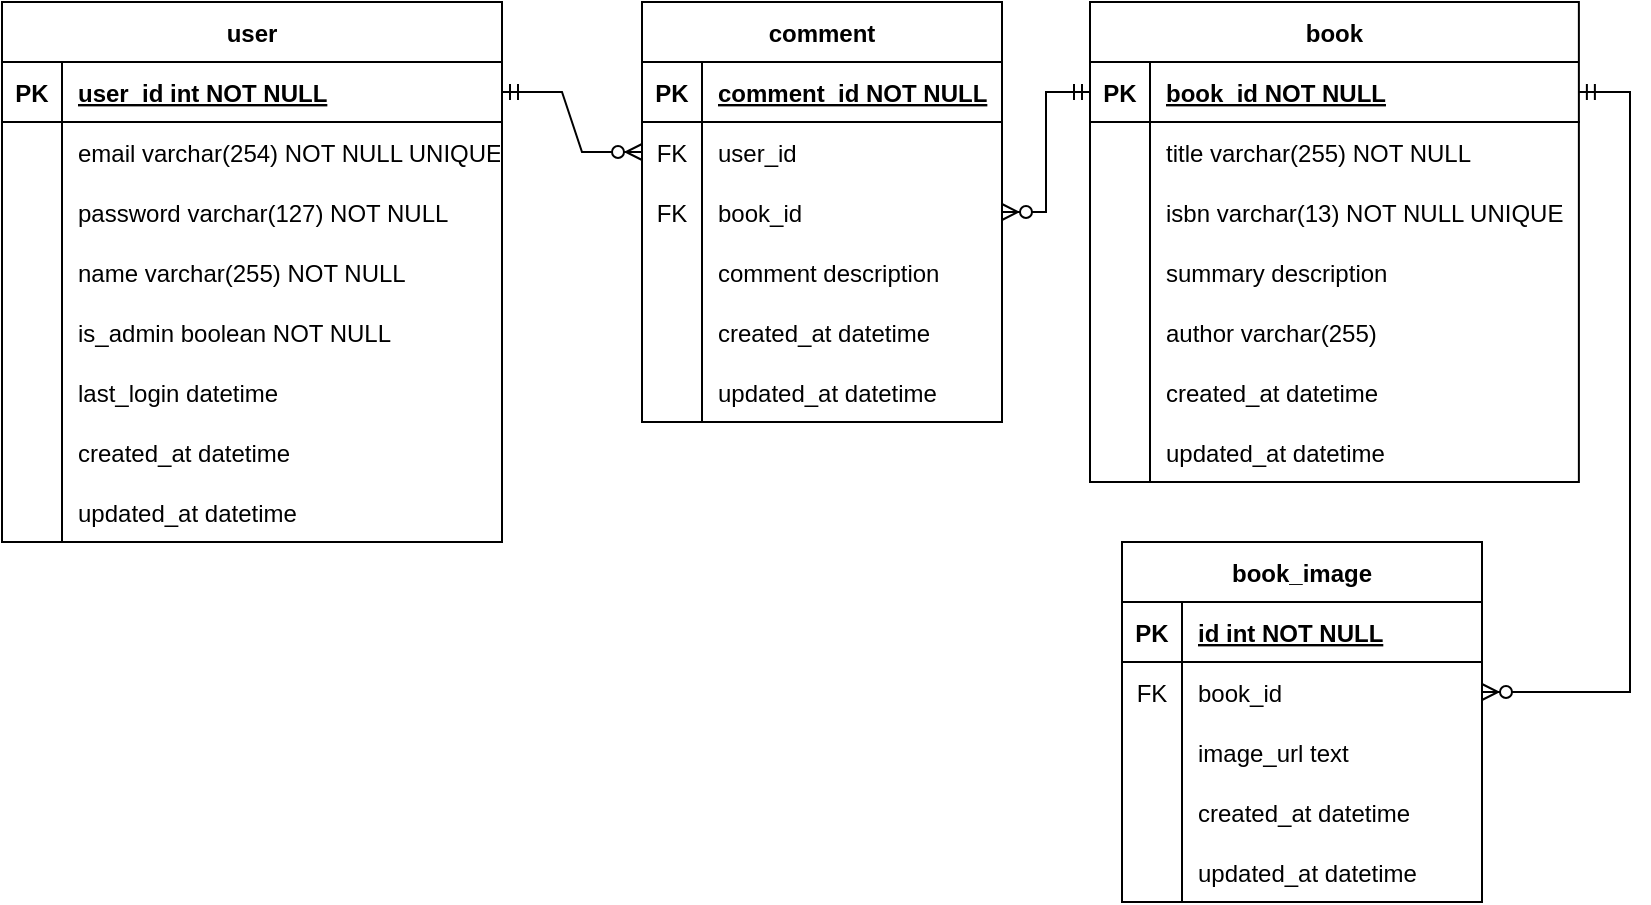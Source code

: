 <mxfile version="18.0.0" type="device"><diagram id="R2lEEEUBdFMjLlhIrx00" name="Page-1"><mxGraphModel dx="868" dy="385" grid="1" gridSize="10" guides="1" tooltips="1" connect="1" arrows="1" fold="1" page="1" pageScale="1" pageWidth="850" pageHeight="1100" math="0" shadow="0" extFonts="Permanent Marker^https://fonts.googleapis.com/css?family=Permanent+Marker"><root><mxCell id="0"/><mxCell id="1" parent="0"/><mxCell id="C-vyLk0tnHw3VtMMgP7b-23" value="user" style="shape=table;startSize=30;container=1;collapsible=1;childLayout=tableLayout;fixedRows=1;rowLines=0;fontStyle=1;align=center;resizeLast=1;" parent="1" vertex="1"><mxGeometry x="16" y="40" width="250" height="270" as="geometry"/></mxCell><mxCell id="C-vyLk0tnHw3VtMMgP7b-24" value="" style="shape=partialRectangle;collapsible=0;dropTarget=0;pointerEvents=0;fillColor=none;points=[[0,0.5],[1,0.5]];portConstraint=eastwest;top=0;left=0;right=0;bottom=1;" parent="C-vyLk0tnHw3VtMMgP7b-23" vertex="1"><mxGeometry y="30" width="250" height="30" as="geometry"/></mxCell><mxCell id="C-vyLk0tnHw3VtMMgP7b-25" value="PK" style="shape=partialRectangle;overflow=hidden;connectable=0;fillColor=none;top=0;left=0;bottom=0;right=0;fontStyle=1;" parent="C-vyLk0tnHw3VtMMgP7b-24" vertex="1"><mxGeometry width="30" height="30" as="geometry"><mxRectangle width="30" height="30" as="alternateBounds"/></mxGeometry></mxCell><mxCell id="C-vyLk0tnHw3VtMMgP7b-26" value="user_id int NOT NULL " style="shape=partialRectangle;overflow=hidden;connectable=0;fillColor=none;top=0;left=0;bottom=0;right=0;align=left;spacingLeft=6;fontStyle=5;" parent="C-vyLk0tnHw3VtMMgP7b-24" vertex="1"><mxGeometry x="30" width="220" height="30" as="geometry"><mxRectangle width="220" height="30" as="alternateBounds"/></mxGeometry></mxCell><mxCell id="C-vyLk0tnHw3VtMMgP7b-27" value="" style="shape=partialRectangle;collapsible=0;dropTarget=0;pointerEvents=0;fillColor=none;points=[[0,0.5],[1,0.5]];portConstraint=eastwest;top=0;left=0;right=0;bottom=0;" parent="C-vyLk0tnHw3VtMMgP7b-23" vertex="1"><mxGeometry y="60" width="250" height="30" as="geometry"/></mxCell><mxCell id="C-vyLk0tnHw3VtMMgP7b-28" value="" style="shape=partialRectangle;overflow=hidden;connectable=0;fillColor=none;top=0;left=0;bottom=0;right=0;" parent="C-vyLk0tnHw3VtMMgP7b-27" vertex="1"><mxGeometry width="30" height="30" as="geometry"><mxRectangle width="30" height="30" as="alternateBounds"/></mxGeometry></mxCell><mxCell id="C-vyLk0tnHw3VtMMgP7b-29" value="email varchar(254) NOT NULL UNIQUE" style="shape=partialRectangle;overflow=hidden;connectable=0;fillColor=none;top=0;left=0;bottom=0;right=0;align=left;spacingLeft=6;" parent="C-vyLk0tnHw3VtMMgP7b-27" vertex="1"><mxGeometry x="30" width="220" height="30" as="geometry"><mxRectangle width="220" height="30" as="alternateBounds"/></mxGeometry></mxCell><mxCell id="PkiqohNDC-g62T8ScGUY-10" style="shape=partialRectangle;collapsible=0;dropTarget=0;pointerEvents=0;fillColor=none;points=[[0,0.5],[1,0.5]];portConstraint=eastwest;top=0;left=0;right=0;bottom=0;" parent="C-vyLk0tnHw3VtMMgP7b-23" vertex="1"><mxGeometry y="90" width="250" height="30" as="geometry"/></mxCell><mxCell id="PkiqohNDC-g62T8ScGUY-11" style="shape=partialRectangle;overflow=hidden;connectable=0;fillColor=none;top=0;left=0;bottom=0;right=0;" parent="PkiqohNDC-g62T8ScGUY-10" vertex="1"><mxGeometry width="30" height="30" as="geometry"><mxRectangle width="30" height="30" as="alternateBounds"/></mxGeometry></mxCell><mxCell id="PkiqohNDC-g62T8ScGUY-12" value="password varchar(127) NOT NULL " style="shape=partialRectangle;overflow=hidden;connectable=0;fillColor=none;top=0;left=0;bottom=0;right=0;align=left;spacingLeft=6;" parent="PkiqohNDC-g62T8ScGUY-10" vertex="1"><mxGeometry x="30" width="220" height="30" as="geometry"><mxRectangle width="220" height="30" as="alternateBounds"/></mxGeometry></mxCell><mxCell id="PkiqohNDC-g62T8ScGUY-13" style="shape=partialRectangle;collapsible=0;dropTarget=0;pointerEvents=0;fillColor=none;points=[[0,0.5],[1,0.5]];portConstraint=eastwest;top=0;left=0;right=0;bottom=0;" parent="C-vyLk0tnHw3VtMMgP7b-23" vertex="1"><mxGeometry y="120" width="250" height="30" as="geometry"/></mxCell><mxCell id="PkiqohNDC-g62T8ScGUY-14" style="shape=partialRectangle;overflow=hidden;connectable=0;fillColor=none;top=0;left=0;bottom=0;right=0;" parent="PkiqohNDC-g62T8ScGUY-13" vertex="1"><mxGeometry width="30" height="30" as="geometry"><mxRectangle width="30" height="30" as="alternateBounds"/></mxGeometry></mxCell><mxCell id="PkiqohNDC-g62T8ScGUY-15" value="name varchar(255) NOT NULL " style="shape=partialRectangle;overflow=hidden;connectable=0;fillColor=none;top=0;left=0;bottom=0;right=0;align=left;spacingLeft=6;" parent="PkiqohNDC-g62T8ScGUY-13" vertex="1"><mxGeometry x="30" width="220" height="30" as="geometry"><mxRectangle width="220" height="30" as="alternateBounds"/></mxGeometry></mxCell><mxCell id="PkiqohNDC-g62T8ScGUY-28" style="shape=partialRectangle;collapsible=0;dropTarget=0;pointerEvents=0;fillColor=none;points=[[0,0.5],[1,0.5]];portConstraint=eastwest;top=0;left=0;right=0;bottom=0;" parent="C-vyLk0tnHw3VtMMgP7b-23" vertex="1"><mxGeometry y="150" width="250" height="30" as="geometry"/></mxCell><mxCell id="PkiqohNDC-g62T8ScGUY-29" style="shape=partialRectangle;overflow=hidden;connectable=0;fillColor=none;top=0;left=0;bottom=0;right=0;" parent="PkiqohNDC-g62T8ScGUY-28" vertex="1"><mxGeometry width="30" height="30" as="geometry"><mxRectangle width="30" height="30" as="alternateBounds"/></mxGeometry></mxCell><mxCell id="PkiqohNDC-g62T8ScGUY-30" value="is_admin boolean NOT NULL " style="shape=partialRectangle;overflow=hidden;connectable=0;fillColor=none;top=0;left=0;bottom=0;right=0;align=left;spacingLeft=6;" parent="PkiqohNDC-g62T8ScGUY-28" vertex="1"><mxGeometry x="30" width="220" height="30" as="geometry"><mxRectangle width="220" height="30" as="alternateBounds"/></mxGeometry></mxCell><mxCell id="PkiqohNDC-g62T8ScGUY-16" style="shape=partialRectangle;collapsible=0;dropTarget=0;pointerEvents=0;fillColor=none;points=[[0,0.5],[1,0.5]];portConstraint=eastwest;top=0;left=0;right=0;bottom=0;" parent="C-vyLk0tnHw3VtMMgP7b-23" vertex="1"><mxGeometry y="180" width="250" height="30" as="geometry"/></mxCell><mxCell id="PkiqohNDC-g62T8ScGUY-17" style="shape=partialRectangle;overflow=hidden;connectable=0;fillColor=none;top=0;left=0;bottom=0;right=0;" parent="PkiqohNDC-g62T8ScGUY-16" vertex="1"><mxGeometry width="30" height="30" as="geometry"><mxRectangle width="30" height="30" as="alternateBounds"/></mxGeometry></mxCell><mxCell id="PkiqohNDC-g62T8ScGUY-18" value="last_login datetime " style="shape=partialRectangle;overflow=hidden;connectable=0;fillColor=none;top=0;left=0;bottom=0;right=0;align=left;spacingLeft=6;" parent="PkiqohNDC-g62T8ScGUY-16" vertex="1"><mxGeometry x="30" width="220" height="30" as="geometry"><mxRectangle width="220" height="30" as="alternateBounds"/></mxGeometry></mxCell><mxCell id="PkiqohNDC-g62T8ScGUY-75" style="shape=partialRectangle;collapsible=0;dropTarget=0;pointerEvents=0;fillColor=none;points=[[0,0.5],[1,0.5]];portConstraint=eastwest;top=0;left=0;right=0;bottom=0;" parent="C-vyLk0tnHw3VtMMgP7b-23" vertex="1"><mxGeometry y="210" width="250" height="30" as="geometry"/></mxCell><mxCell id="PkiqohNDC-g62T8ScGUY-76" style="shape=partialRectangle;overflow=hidden;connectable=0;fillColor=none;top=0;left=0;bottom=0;right=0;" parent="PkiqohNDC-g62T8ScGUY-75" vertex="1"><mxGeometry width="30" height="30" as="geometry"><mxRectangle width="30" height="30" as="alternateBounds"/></mxGeometry></mxCell><mxCell id="PkiqohNDC-g62T8ScGUY-77" value="created_at datetime" style="shape=partialRectangle;overflow=hidden;connectable=0;fillColor=none;top=0;left=0;bottom=0;right=0;align=left;spacingLeft=6;" parent="PkiqohNDC-g62T8ScGUY-75" vertex="1"><mxGeometry x="30" width="220" height="30" as="geometry"><mxRectangle width="220" height="30" as="alternateBounds"/></mxGeometry></mxCell><mxCell id="PkiqohNDC-g62T8ScGUY-78" style="shape=partialRectangle;collapsible=0;dropTarget=0;pointerEvents=0;fillColor=none;points=[[0,0.5],[1,0.5]];portConstraint=eastwest;top=0;left=0;right=0;bottom=0;" parent="C-vyLk0tnHw3VtMMgP7b-23" vertex="1"><mxGeometry y="240" width="250" height="30" as="geometry"/></mxCell><mxCell id="PkiqohNDC-g62T8ScGUY-79" style="shape=partialRectangle;overflow=hidden;connectable=0;fillColor=none;top=0;left=0;bottom=0;right=0;" parent="PkiqohNDC-g62T8ScGUY-78" vertex="1"><mxGeometry width="30" height="30" as="geometry"><mxRectangle width="30" height="30" as="alternateBounds"/></mxGeometry></mxCell><mxCell id="PkiqohNDC-g62T8ScGUY-80" value="updated_at datetime" style="shape=partialRectangle;overflow=hidden;connectable=0;fillColor=none;top=0;left=0;bottom=0;right=0;align=left;spacingLeft=6;" parent="PkiqohNDC-g62T8ScGUY-78" vertex="1"><mxGeometry x="30" width="220" height="30" as="geometry"><mxRectangle width="220" height="30" as="alternateBounds"/></mxGeometry></mxCell><mxCell id="PkiqohNDC-g62T8ScGUY-31" value="book" style="shape=table;startSize=30;container=1;collapsible=1;childLayout=tableLayout;fixedRows=1;rowLines=0;fontStyle=1;align=center;resizeLast=1;" parent="1" vertex="1"><mxGeometry x="560" y="40" width="244.44" height="240" as="geometry"><mxRectangle x="400" y="40" width="60" height="30" as="alternateBounds"/></mxGeometry></mxCell><mxCell id="PkiqohNDC-g62T8ScGUY-32" value="" style="shape=tableRow;horizontal=0;startSize=0;swimlaneHead=0;swimlaneBody=0;fillColor=none;collapsible=0;dropTarget=0;points=[[0,0.5],[1,0.5]];portConstraint=eastwest;top=0;left=0;right=0;bottom=1;" parent="PkiqohNDC-g62T8ScGUY-31" vertex="1"><mxGeometry y="30" width="244.44" height="30" as="geometry"/></mxCell><mxCell id="PkiqohNDC-g62T8ScGUY-33" value="PK" style="shape=partialRectangle;connectable=0;fillColor=none;top=0;left=0;bottom=0;right=0;fontStyle=1;overflow=hidden;" parent="PkiqohNDC-g62T8ScGUY-32" vertex="1"><mxGeometry width="30" height="30" as="geometry"><mxRectangle width="30" height="30" as="alternateBounds"/></mxGeometry></mxCell><mxCell id="PkiqohNDC-g62T8ScGUY-34" value="book_id NOT NULL" style="shape=partialRectangle;connectable=0;fillColor=none;top=0;left=0;bottom=0;right=0;align=left;spacingLeft=6;fontStyle=5;overflow=hidden;" parent="PkiqohNDC-g62T8ScGUY-32" vertex="1"><mxGeometry x="30" width="214.44" height="30" as="geometry"><mxRectangle width="214.44" height="30" as="alternateBounds"/></mxGeometry></mxCell><mxCell id="PkiqohNDC-g62T8ScGUY-35" value="" style="shape=tableRow;horizontal=0;startSize=0;swimlaneHead=0;swimlaneBody=0;fillColor=none;collapsible=0;dropTarget=0;points=[[0,0.5],[1,0.5]];portConstraint=eastwest;top=0;left=0;right=0;bottom=0;" parent="PkiqohNDC-g62T8ScGUY-31" vertex="1"><mxGeometry y="60" width="244.44" height="30" as="geometry"/></mxCell><mxCell id="PkiqohNDC-g62T8ScGUY-36" value="" style="shape=partialRectangle;connectable=0;fillColor=none;top=0;left=0;bottom=0;right=0;editable=1;overflow=hidden;" parent="PkiqohNDC-g62T8ScGUY-35" vertex="1"><mxGeometry width="30" height="30" as="geometry"><mxRectangle width="30" height="30" as="alternateBounds"/></mxGeometry></mxCell><mxCell id="PkiqohNDC-g62T8ScGUY-37" value="title varchar(255) NOT NULL" style="shape=partialRectangle;connectable=0;fillColor=none;top=0;left=0;bottom=0;right=0;align=left;spacingLeft=6;overflow=hidden;" parent="PkiqohNDC-g62T8ScGUY-35" vertex="1"><mxGeometry x="30" width="214.44" height="30" as="geometry"><mxRectangle width="214.44" height="30" as="alternateBounds"/></mxGeometry></mxCell><mxCell id="PkiqohNDC-g62T8ScGUY-38" value="" style="shape=tableRow;horizontal=0;startSize=0;swimlaneHead=0;swimlaneBody=0;fillColor=none;collapsible=0;dropTarget=0;points=[[0,0.5],[1,0.5]];portConstraint=eastwest;top=0;left=0;right=0;bottom=0;" parent="PkiqohNDC-g62T8ScGUY-31" vertex="1"><mxGeometry y="90" width="244.44" height="30" as="geometry"/></mxCell><mxCell id="PkiqohNDC-g62T8ScGUY-39" value="" style="shape=partialRectangle;connectable=0;fillColor=none;top=0;left=0;bottom=0;right=0;editable=1;overflow=hidden;" parent="PkiqohNDC-g62T8ScGUY-38" vertex="1"><mxGeometry width="30" height="30" as="geometry"><mxRectangle width="30" height="30" as="alternateBounds"/></mxGeometry></mxCell><mxCell id="PkiqohNDC-g62T8ScGUY-40" value="isbn varchar(13) NOT NULL UNIQUE" style="shape=partialRectangle;connectable=0;fillColor=none;top=0;left=0;bottom=0;right=0;align=left;spacingLeft=6;overflow=hidden;" parent="PkiqohNDC-g62T8ScGUY-38" vertex="1"><mxGeometry x="30" width="214.44" height="30" as="geometry"><mxRectangle width="214.44" height="30" as="alternateBounds"/></mxGeometry></mxCell><mxCell id="PkiqohNDC-g62T8ScGUY-41" value="" style="shape=tableRow;horizontal=0;startSize=0;swimlaneHead=0;swimlaneBody=0;fillColor=none;collapsible=0;dropTarget=0;points=[[0,0.5],[1,0.5]];portConstraint=eastwest;top=0;left=0;right=0;bottom=0;" parent="PkiqohNDC-g62T8ScGUY-31" vertex="1"><mxGeometry y="120" width="244.44" height="30" as="geometry"/></mxCell><mxCell id="PkiqohNDC-g62T8ScGUY-42" value="" style="shape=partialRectangle;connectable=0;fillColor=none;top=0;left=0;bottom=0;right=0;editable=1;overflow=hidden;" parent="PkiqohNDC-g62T8ScGUY-41" vertex="1"><mxGeometry width="30" height="30" as="geometry"><mxRectangle width="30" height="30" as="alternateBounds"/></mxGeometry></mxCell><mxCell id="PkiqohNDC-g62T8ScGUY-43" value="summary description" style="shape=partialRectangle;connectable=0;fillColor=none;top=0;left=0;bottom=0;right=0;align=left;spacingLeft=6;overflow=hidden;" parent="PkiqohNDC-g62T8ScGUY-41" vertex="1"><mxGeometry x="30" width="214.44" height="30" as="geometry"><mxRectangle width="214.44" height="30" as="alternateBounds"/></mxGeometry></mxCell><mxCell id="whbgnid6UfFp5Cm9hj6K-1" style="shape=tableRow;horizontal=0;startSize=0;swimlaneHead=0;swimlaneBody=0;fillColor=none;collapsible=0;dropTarget=0;points=[[0,0.5],[1,0.5]];portConstraint=eastwest;top=0;left=0;right=0;bottom=0;" vertex="1" parent="PkiqohNDC-g62T8ScGUY-31"><mxGeometry y="150" width="244.44" height="30" as="geometry"/></mxCell><mxCell id="whbgnid6UfFp5Cm9hj6K-2" style="shape=partialRectangle;connectable=0;fillColor=none;top=0;left=0;bottom=0;right=0;editable=1;overflow=hidden;" vertex="1" parent="whbgnid6UfFp5Cm9hj6K-1"><mxGeometry width="30" height="30" as="geometry"><mxRectangle width="30" height="30" as="alternateBounds"/></mxGeometry></mxCell><mxCell id="whbgnid6UfFp5Cm9hj6K-3" value="author varchar(255)" style="shape=partialRectangle;connectable=0;fillColor=none;top=0;left=0;bottom=0;right=0;align=left;spacingLeft=6;overflow=hidden;" vertex="1" parent="whbgnid6UfFp5Cm9hj6K-1"><mxGeometry x="30" width="214.44" height="30" as="geometry"><mxRectangle width="214.44" height="30" as="alternateBounds"/></mxGeometry></mxCell><mxCell id="PkiqohNDC-g62T8ScGUY-91" style="shape=tableRow;horizontal=0;startSize=0;swimlaneHead=0;swimlaneBody=0;fillColor=none;collapsible=0;dropTarget=0;points=[[0,0.5],[1,0.5]];portConstraint=eastwest;top=0;left=0;right=0;bottom=0;" parent="PkiqohNDC-g62T8ScGUY-31" vertex="1"><mxGeometry y="180" width="244.44" height="30" as="geometry"/></mxCell><mxCell id="PkiqohNDC-g62T8ScGUY-92" style="shape=partialRectangle;connectable=0;fillColor=none;top=0;left=0;bottom=0;right=0;editable=1;overflow=hidden;" parent="PkiqohNDC-g62T8ScGUY-91" vertex="1"><mxGeometry width="30" height="30" as="geometry"><mxRectangle width="30" height="30" as="alternateBounds"/></mxGeometry></mxCell><mxCell id="PkiqohNDC-g62T8ScGUY-93" value="created_at datetime" style="shape=partialRectangle;connectable=0;fillColor=none;top=0;left=0;bottom=0;right=0;align=left;spacingLeft=6;overflow=hidden;" parent="PkiqohNDC-g62T8ScGUY-91" vertex="1"><mxGeometry x="30" width="214.44" height="30" as="geometry"><mxRectangle width="214.44" height="30" as="alternateBounds"/></mxGeometry></mxCell><mxCell id="PkiqohNDC-g62T8ScGUY-94" style="shape=tableRow;horizontal=0;startSize=0;swimlaneHead=0;swimlaneBody=0;fillColor=none;collapsible=0;dropTarget=0;points=[[0,0.5],[1,0.5]];portConstraint=eastwest;top=0;left=0;right=0;bottom=0;" parent="PkiqohNDC-g62T8ScGUY-31" vertex="1"><mxGeometry y="210" width="244.44" height="30" as="geometry"/></mxCell><mxCell id="PkiqohNDC-g62T8ScGUY-95" style="shape=partialRectangle;connectable=0;fillColor=none;top=0;left=0;bottom=0;right=0;editable=1;overflow=hidden;" parent="PkiqohNDC-g62T8ScGUY-94" vertex="1"><mxGeometry width="30" height="30" as="geometry"><mxRectangle width="30" height="30" as="alternateBounds"/></mxGeometry></mxCell><mxCell id="PkiqohNDC-g62T8ScGUY-96" value="updated_at datetime" style="shape=partialRectangle;connectable=0;fillColor=none;top=0;left=0;bottom=0;right=0;align=left;spacingLeft=6;overflow=hidden;" parent="PkiqohNDC-g62T8ScGUY-94" vertex="1"><mxGeometry x="30" width="214.44" height="30" as="geometry"><mxRectangle width="214.44" height="30" as="alternateBounds"/></mxGeometry></mxCell><mxCell id="PkiqohNDC-g62T8ScGUY-44" value="comment" style="shape=table;startSize=30;container=1;collapsible=1;childLayout=tableLayout;fixedRows=1;rowLines=0;fontStyle=1;align=center;resizeLast=1;" parent="1" vertex="1"><mxGeometry x="336" y="40" width="180" height="210" as="geometry"/></mxCell><mxCell id="PkiqohNDC-g62T8ScGUY-45" value="" style="shape=tableRow;horizontal=0;startSize=0;swimlaneHead=0;swimlaneBody=0;fillColor=none;collapsible=0;dropTarget=0;points=[[0,0.5],[1,0.5]];portConstraint=eastwest;top=0;left=0;right=0;bottom=1;" parent="PkiqohNDC-g62T8ScGUY-44" vertex="1"><mxGeometry y="30" width="180" height="30" as="geometry"/></mxCell><mxCell id="PkiqohNDC-g62T8ScGUY-46" value="PK" style="shape=partialRectangle;connectable=0;fillColor=none;top=0;left=0;bottom=0;right=0;fontStyle=1;overflow=hidden;" parent="PkiqohNDC-g62T8ScGUY-45" vertex="1"><mxGeometry width="30" height="30" as="geometry"><mxRectangle width="30" height="30" as="alternateBounds"/></mxGeometry></mxCell><mxCell id="PkiqohNDC-g62T8ScGUY-47" value="comment_id NOT NULL" style="shape=partialRectangle;connectable=0;fillColor=none;top=0;left=0;bottom=0;right=0;align=left;spacingLeft=6;fontStyle=5;overflow=hidden;" parent="PkiqohNDC-g62T8ScGUY-45" vertex="1"><mxGeometry x="30" width="150" height="30" as="geometry"><mxRectangle width="150" height="30" as="alternateBounds"/></mxGeometry></mxCell><mxCell id="PkiqohNDC-g62T8ScGUY-48" value="" style="shape=tableRow;horizontal=0;startSize=0;swimlaneHead=0;swimlaneBody=0;fillColor=none;collapsible=0;dropTarget=0;points=[[0,0.5],[1,0.5]];portConstraint=eastwest;top=0;left=0;right=0;bottom=0;" parent="PkiqohNDC-g62T8ScGUY-44" vertex="1"><mxGeometry y="60" width="180" height="30" as="geometry"/></mxCell><mxCell id="PkiqohNDC-g62T8ScGUY-49" value="FK" style="shape=partialRectangle;connectable=0;fillColor=none;top=0;left=0;bottom=0;right=0;editable=1;overflow=hidden;" parent="PkiqohNDC-g62T8ScGUY-48" vertex="1"><mxGeometry width="30" height="30" as="geometry"><mxRectangle width="30" height="30" as="alternateBounds"/></mxGeometry></mxCell><mxCell id="PkiqohNDC-g62T8ScGUY-50" value="user_id" style="shape=partialRectangle;connectable=0;fillColor=none;top=0;left=0;bottom=0;right=0;align=left;spacingLeft=6;overflow=hidden;" parent="PkiqohNDC-g62T8ScGUY-48" vertex="1"><mxGeometry x="30" width="150" height="30" as="geometry"><mxRectangle width="150" height="30" as="alternateBounds"/></mxGeometry></mxCell><mxCell id="PkiqohNDC-g62T8ScGUY-51" value="" style="shape=tableRow;horizontal=0;startSize=0;swimlaneHead=0;swimlaneBody=0;fillColor=none;collapsible=0;dropTarget=0;points=[[0,0.5],[1,0.5]];portConstraint=eastwest;top=0;left=0;right=0;bottom=0;" parent="PkiqohNDC-g62T8ScGUY-44" vertex="1"><mxGeometry y="90" width="180" height="30" as="geometry"/></mxCell><mxCell id="PkiqohNDC-g62T8ScGUY-52" value="FK" style="shape=partialRectangle;connectable=0;fillColor=none;top=0;left=0;bottom=0;right=0;editable=1;overflow=hidden;" parent="PkiqohNDC-g62T8ScGUY-51" vertex="1"><mxGeometry width="30" height="30" as="geometry"><mxRectangle width="30" height="30" as="alternateBounds"/></mxGeometry></mxCell><mxCell id="PkiqohNDC-g62T8ScGUY-53" value="book_id" style="shape=partialRectangle;connectable=0;fillColor=none;top=0;left=0;bottom=0;right=0;align=left;spacingLeft=6;overflow=hidden;" parent="PkiqohNDC-g62T8ScGUY-51" vertex="1"><mxGeometry x="30" width="150" height="30" as="geometry"><mxRectangle width="150" height="30" as="alternateBounds"/></mxGeometry></mxCell><mxCell id="PkiqohNDC-g62T8ScGUY-54" value="" style="shape=tableRow;horizontal=0;startSize=0;swimlaneHead=0;swimlaneBody=0;fillColor=none;collapsible=0;dropTarget=0;points=[[0,0.5],[1,0.5]];portConstraint=eastwest;top=0;left=0;right=0;bottom=0;" parent="PkiqohNDC-g62T8ScGUY-44" vertex="1"><mxGeometry y="120" width="180" height="30" as="geometry"/></mxCell><mxCell id="PkiqohNDC-g62T8ScGUY-55" value="" style="shape=partialRectangle;connectable=0;fillColor=none;top=0;left=0;bottom=0;right=0;editable=1;overflow=hidden;" parent="PkiqohNDC-g62T8ScGUY-54" vertex="1"><mxGeometry width="30" height="30" as="geometry"><mxRectangle width="30" height="30" as="alternateBounds"/></mxGeometry></mxCell><mxCell id="PkiqohNDC-g62T8ScGUY-56" value="comment description" style="shape=partialRectangle;connectable=0;fillColor=none;top=0;left=0;bottom=0;right=0;align=left;spacingLeft=6;overflow=hidden;" parent="PkiqohNDC-g62T8ScGUY-54" vertex="1"><mxGeometry x="30" width="150" height="30" as="geometry"><mxRectangle width="150" height="30" as="alternateBounds"/></mxGeometry></mxCell><mxCell id="PkiqohNDC-g62T8ScGUY-85" style="shape=tableRow;horizontal=0;startSize=0;swimlaneHead=0;swimlaneBody=0;fillColor=none;collapsible=0;dropTarget=0;points=[[0,0.5],[1,0.5]];portConstraint=eastwest;top=0;left=0;right=0;bottom=0;" parent="PkiqohNDC-g62T8ScGUY-44" vertex="1"><mxGeometry y="150" width="180" height="30" as="geometry"/></mxCell><mxCell id="PkiqohNDC-g62T8ScGUY-86" style="shape=partialRectangle;connectable=0;fillColor=none;top=0;left=0;bottom=0;right=0;editable=1;overflow=hidden;" parent="PkiqohNDC-g62T8ScGUY-85" vertex="1"><mxGeometry width="30" height="30" as="geometry"><mxRectangle width="30" height="30" as="alternateBounds"/></mxGeometry></mxCell><mxCell id="PkiqohNDC-g62T8ScGUY-87" value="created_at datetime" style="shape=partialRectangle;connectable=0;fillColor=none;top=0;left=0;bottom=0;right=0;align=left;spacingLeft=6;overflow=hidden;" parent="PkiqohNDC-g62T8ScGUY-85" vertex="1"><mxGeometry x="30" width="150" height="30" as="geometry"><mxRectangle width="150" height="30" as="alternateBounds"/></mxGeometry></mxCell><mxCell id="PkiqohNDC-g62T8ScGUY-88" style="shape=tableRow;horizontal=0;startSize=0;swimlaneHead=0;swimlaneBody=0;fillColor=none;collapsible=0;dropTarget=0;points=[[0,0.5],[1,0.5]];portConstraint=eastwest;top=0;left=0;right=0;bottom=0;" parent="PkiqohNDC-g62T8ScGUY-44" vertex="1"><mxGeometry y="180" width="180" height="30" as="geometry"/></mxCell><mxCell id="PkiqohNDC-g62T8ScGUY-89" style="shape=partialRectangle;connectable=0;fillColor=none;top=0;left=0;bottom=0;right=0;editable=1;overflow=hidden;" parent="PkiqohNDC-g62T8ScGUY-88" vertex="1"><mxGeometry width="30" height="30" as="geometry"><mxRectangle width="30" height="30" as="alternateBounds"/></mxGeometry></mxCell><mxCell id="PkiqohNDC-g62T8ScGUY-90" value="updated_at datetime" style="shape=partialRectangle;connectable=0;fillColor=none;top=0;left=0;bottom=0;right=0;align=left;spacingLeft=6;overflow=hidden;" parent="PkiqohNDC-g62T8ScGUY-88" vertex="1"><mxGeometry x="30" width="150" height="30" as="geometry"><mxRectangle width="150" height="30" as="alternateBounds"/></mxGeometry></mxCell><mxCell id="PkiqohNDC-g62T8ScGUY-57" value="book_image" style="shape=table;startSize=30;container=1;collapsible=1;childLayout=tableLayout;fixedRows=1;rowLines=0;fontStyle=1;align=center;resizeLast=1;" parent="1" vertex="1"><mxGeometry x="576" y="310" width="180" height="180" as="geometry"/></mxCell><mxCell id="PkiqohNDC-g62T8ScGUY-58" value="" style="shape=tableRow;horizontal=0;startSize=0;swimlaneHead=0;swimlaneBody=0;fillColor=none;collapsible=0;dropTarget=0;points=[[0,0.5],[1,0.5]];portConstraint=eastwest;top=0;left=0;right=0;bottom=1;" parent="PkiqohNDC-g62T8ScGUY-57" vertex="1"><mxGeometry y="30" width="180" height="30" as="geometry"/></mxCell><mxCell id="PkiqohNDC-g62T8ScGUY-59" value="PK" style="shape=partialRectangle;connectable=0;fillColor=none;top=0;left=0;bottom=0;right=0;fontStyle=1;overflow=hidden;" parent="PkiqohNDC-g62T8ScGUY-58" vertex="1"><mxGeometry width="30" height="30" as="geometry"><mxRectangle width="30" height="30" as="alternateBounds"/></mxGeometry></mxCell><mxCell id="PkiqohNDC-g62T8ScGUY-60" value="id int NOT NULL" style="shape=partialRectangle;connectable=0;fillColor=none;top=0;left=0;bottom=0;right=0;align=left;spacingLeft=6;fontStyle=5;overflow=hidden;" parent="PkiqohNDC-g62T8ScGUY-58" vertex="1"><mxGeometry x="30" width="150" height="30" as="geometry"><mxRectangle width="150" height="30" as="alternateBounds"/></mxGeometry></mxCell><mxCell id="PkiqohNDC-g62T8ScGUY-61" value="" style="shape=tableRow;horizontal=0;startSize=0;swimlaneHead=0;swimlaneBody=0;fillColor=none;collapsible=0;dropTarget=0;points=[[0,0.5],[1,0.5]];portConstraint=eastwest;top=0;left=0;right=0;bottom=0;" parent="PkiqohNDC-g62T8ScGUY-57" vertex="1"><mxGeometry y="60" width="180" height="30" as="geometry"/></mxCell><mxCell id="PkiqohNDC-g62T8ScGUY-62" value="FK" style="shape=partialRectangle;connectable=0;fillColor=none;top=0;left=0;bottom=0;right=0;editable=1;overflow=hidden;" parent="PkiqohNDC-g62T8ScGUY-61" vertex="1"><mxGeometry width="30" height="30" as="geometry"><mxRectangle width="30" height="30" as="alternateBounds"/></mxGeometry></mxCell><mxCell id="PkiqohNDC-g62T8ScGUY-63" value="book_id" style="shape=partialRectangle;connectable=0;fillColor=none;top=0;left=0;bottom=0;right=0;align=left;spacingLeft=6;overflow=hidden;" parent="PkiqohNDC-g62T8ScGUY-61" vertex="1"><mxGeometry x="30" width="150" height="30" as="geometry"><mxRectangle width="150" height="30" as="alternateBounds"/></mxGeometry></mxCell><mxCell id="PkiqohNDC-g62T8ScGUY-64" value="" style="shape=tableRow;horizontal=0;startSize=0;swimlaneHead=0;swimlaneBody=0;fillColor=none;collapsible=0;dropTarget=0;points=[[0,0.5],[1,0.5]];portConstraint=eastwest;top=0;left=0;right=0;bottom=0;" parent="PkiqohNDC-g62T8ScGUY-57" vertex="1"><mxGeometry y="90" width="180" height="30" as="geometry"/></mxCell><mxCell id="PkiqohNDC-g62T8ScGUY-65" value="" style="shape=partialRectangle;connectable=0;fillColor=none;top=0;left=0;bottom=0;right=0;editable=1;overflow=hidden;" parent="PkiqohNDC-g62T8ScGUY-64" vertex="1"><mxGeometry width="30" height="30" as="geometry"><mxRectangle width="30" height="30" as="alternateBounds"/></mxGeometry></mxCell><mxCell id="PkiqohNDC-g62T8ScGUY-66" value="image_url text" style="shape=partialRectangle;connectable=0;fillColor=none;top=0;left=0;bottom=0;right=0;align=left;spacingLeft=6;overflow=hidden;" parent="PkiqohNDC-g62T8ScGUY-64" vertex="1"><mxGeometry x="30" width="150" height="30" as="geometry"><mxRectangle width="150" height="30" as="alternateBounds"/></mxGeometry></mxCell><mxCell id="PkiqohNDC-g62T8ScGUY-100" style="shape=tableRow;horizontal=0;startSize=0;swimlaneHead=0;swimlaneBody=0;fillColor=none;collapsible=0;dropTarget=0;points=[[0,0.5],[1,0.5]];portConstraint=eastwest;top=0;left=0;right=0;bottom=0;" parent="PkiqohNDC-g62T8ScGUY-57" vertex="1"><mxGeometry y="120" width="180" height="30" as="geometry"/></mxCell><mxCell id="PkiqohNDC-g62T8ScGUY-101" style="shape=partialRectangle;connectable=0;fillColor=none;top=0;left=0;bottom=0;right=0;editable=1;overflow=hidden;" parent="PkiqohNDC-g62T8ScGUY-100" vertex="1"><mxGeometry width="30" height="30" as="geometry"><mxRectangle width="30" height="30" as="alternateBounds"/></mxGeometry></mxCell><mxCell id="PkiqohNDC-g62T8ScGUY-102" value="created_at datetime" style="shape=partialRectangle;connectable=0;fillColor=none;top=0;left=0;bottom=0;right=0;align=left;spacingLeft=6;overflow=hidden;" parent="PkiqohNDC-g62T8ScGUY-100" vertex="1"><mxGeometry x="30" width="150" height="30" as="geometry"><mxRectangle width="150" height="30" as="alternateBounds"/></mxGeometry></mxCell><mxCell id="PkiqohNDC-g62T8ScGUY-97" style="shape=tableRow;horizontal=0;startSize=0;swimlaneHead=0;swimlaneBody=0;fillColor=none;collapsible=0;dropTarget=0;points=[[0,0.5],[1,0.5]];portConstraint=eastwest;top=0;left=0;right=0;bottom=0;" parent="PkiqohNDC-g62T8ScGUY-57" vertex="1"><mxGeometry y="150" width="180" height="30" as="geometry"/></mxCell><mxCell id="PkiqohNDC-g62T8ScGUY-98" style="shape=partialRectangle;connectable=0;fillColor=none;top=0;left=0;bottom=0;right=0;editable=1;overflow=hidden;" parent="PkiqohNDC-g62T8ScGUY-97" vertex="1"><mxGeometry width="30" height="30" as="geometry"><mxRectangle width="30" height="30" as="alternateBounds"/></mxGeometry></mxCell><mxCell id="PkiqohNDC-g62T8ScGUY-99" value="updated_at datetime" style="shape=partialRectangle;connectable=0;fillColor=none;top=0;left=0;bottom=0;right=0;align=left;spacingLeft=6;overflow=hidden;" parent="PkiqohNDC-g62T8ScGUY-97" vertex="1"><mxGeometry x="30" width="150" height="30" as="geometry"><mxRectangle width="150" height="30" as="alternateBounds"/></mxGeometry></mxCell><mxCell id="PkiqohNDC-g62T8ScGUY-103" value="" style="edgeStyle=entityRelationEdgeStyle;fontSize=12;html=1;endArrow=ERzeroToMany;startArrow=ERmandOne;rounded=0;entryX=0;entryY=0.5;entryDx=0;entryDy=0;exitX=1;exitY=0.5;exitDx=0;exitDy=0;" parent="1" source="C-vyLk0tnHw3VtMMgP7b-24" target="PkiqohNDC-g62T8ScGUY-48" edge="1"><mxGeometry width="100" height="100" relative="1" as="geometry"><mxPoint x="336" y="280" as="sourcePoint"/><mxPoint x="436" y="180" as="targetPoint"/></mxGeometry></mxCell><mxCell id="PkiqohNDC-g62T8ScGUY-104" value="" style="edgeStyle=orthogonalEdgeStyle;fontSize=12;html=1;endArrow=ERzeroToMany;startArrow=ERmandOne;rounded=0;exitX=0;exitY=0.5;exitDx=0;exitDy=0;entryX=1;entryY=0.5;entryDx=0;entryDy=0;" parent="1" source="PkiqohNDC-g62T8ScGUY-32" target="PkiqohNDC-g62T8ScGUY-51" edge="1"><mxGeometry width="100" height="100" relative="1" as="geometry"><mxPoint x="426" y="260" as="sourcePoint"/><mxPoint x="526" y="160" as="targetPoint"/></mxGeometry></mxCell><mxCell id="PkiqohNDC-g62T8ScGUY-108" value="" style="edgeStyle=orthogonalEdgeStyle;fontSize=12;html=1;endArrow=ERzeroToMany;startArrow=ERmandOne;rounded=0;exitX=1;exitY=0.5;exitDx=0;exitDy=0;entryX=1;entryY=0.5;entryDx=0;entryDy=0;elbow=vertical;" parent="1" source="PkiqohNDC-g62T8ScGUY-32" target="PkiqohNDC-g62T8ScGUY-61" edge="1"><mxGeometry width="100" height="100" relative="1" as="geometry"><mxPoint x="410" y="270" as="sourcePoint"/><mxPoint x="510" y="170" as="targetPoint"/><Array as="points"><mxPoint x="830" y="85"/><mxPoint x="830" y="385"/></Array></mxGeometry></mxCell></root></mxGraphModel></diagram></mxfile>